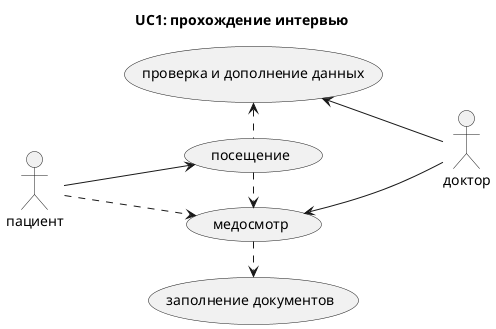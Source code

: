 @startuml
left to right direction

title UC1: прохождение интервью

actor пациент
actor доктор
usecase "посещение" as become
usecase "медосмотр" as test
usecase "заполнение документов" as docs
usecase "проверка и дополнение данных" as validate

пациент --> become
validate <. become 
пациент ..> test
test .> docs
become .> test
test <-- доктор
validate <-- доктор

@enduml